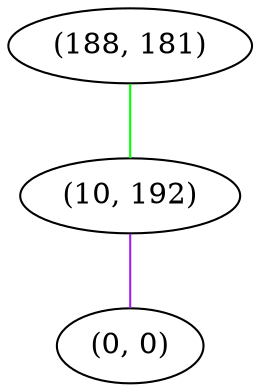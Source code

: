 graph "" {
"(188, 181)";
"(10, 192)";
"(0, 0)";
"(188, 181)" -- "(10, 192)"  [color=green, key=0, weight=2];
"(10, 192)" -- "(0, 0)"  [color=purple, key=0, weight=4];
}

